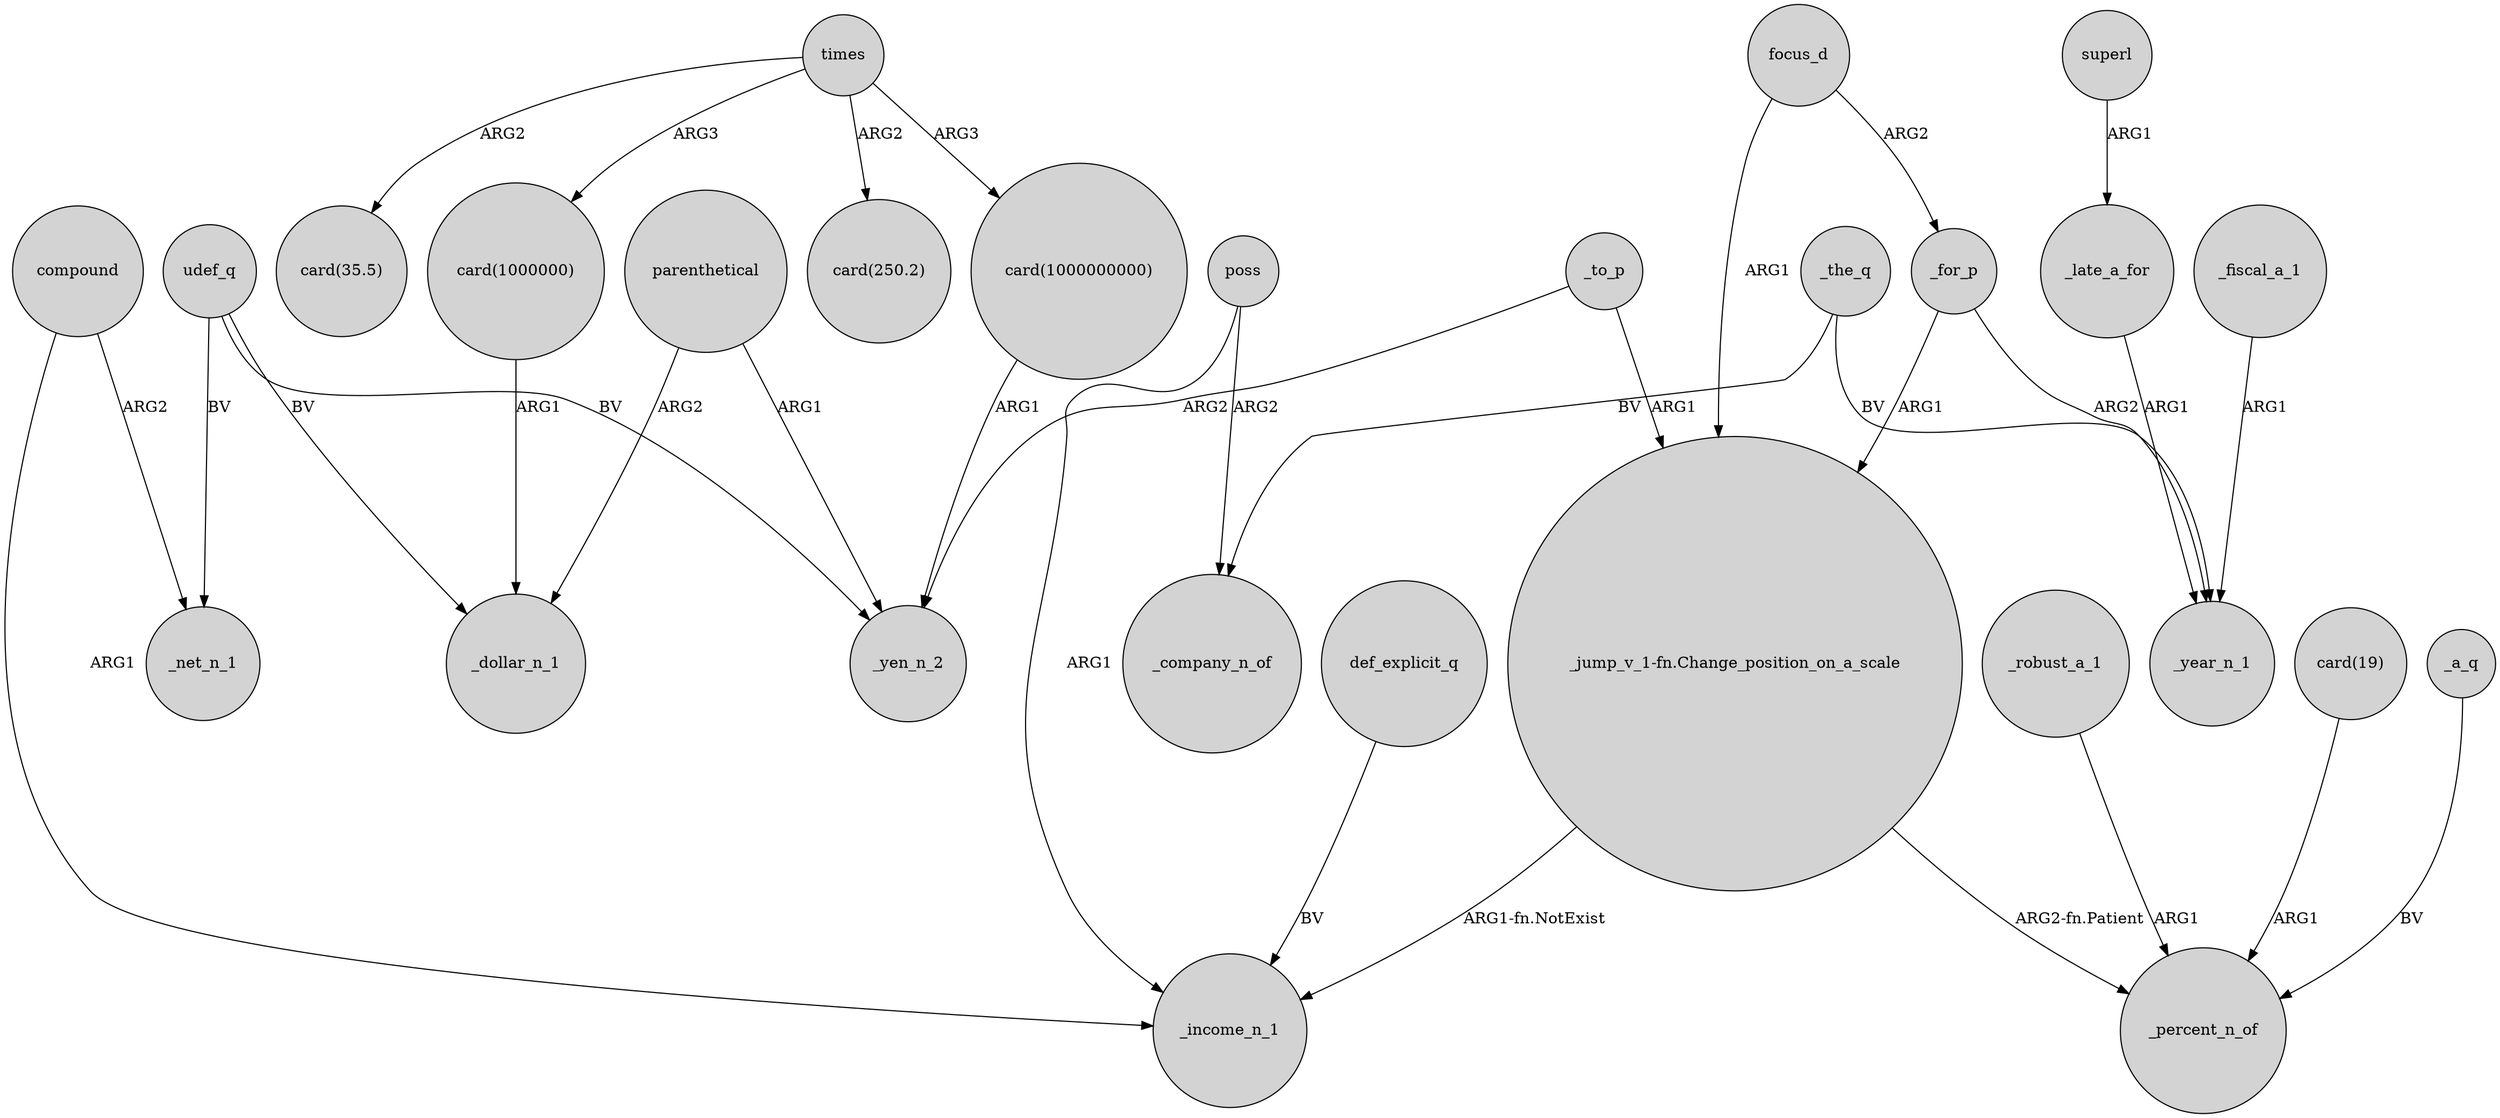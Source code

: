 digraph {
	node [shape=circle style=filled]
	_robust_a_1 -> _percent_n_of [label=ARG1]
	"card(1000000)" -> _dollar_n_1 [label=ARG1]
	udef_q -> _yen_n_2 [label=BV]
	"card(1000000000)" -> _yen_n_2 [label=ARG1]
	compound -> _income_n_1 [label=ARG1]
	_for_p -> _year_n_1 [label=ARG2]
	_to_p -> "_jump_v_1-fn.Change_position_on_a_scale" [label=ARG1]
	"card(19)" -> _percent_n_of [label=ARG1]
	def_explicit_q -> _income_n_1 [label=BV]
	poss -> _income_n_1 [label=ARG1]
	superl -> _late_a_for [label=ARG1]
	"_jump_v_1-fn.Change_position_on_a_scale" -> _income_n_1 [label="ARG1-fn.NotExist"]
	times -> "card(250.2)" [label=ARG2]
	"_jump_v_1-fn.Change_position_on_a_scale" -> _percent_n_of [label="ARG2-fn.Patient"]
	_for_p -> "_jump_v_1-fn.Change_position_on_a_scale" [label=ARG1]
	focus_d -> _for_p [label=ARG2]
	_the_q -> _company_n_of [label=BV]
	times -> "card(1000000000)" [label=ARG3]
	times -> "card(35.5)" [label=ARG2]
	compound -> _net_n_1 [label=ARG2]
	times -> "card(1000000)" [label=ARG3]
	_the_q -> _year_n_1 [label=BV]
	focus_d -> "_jump_v_1-fn.Change_position_on_a_scale" [label=ARG1]
	udef_q -> _net_n_1 [label=BV]
	_to_p -> _yen_n_2 [label=ARG2]
	poss -> _company_n_of [label=ARG2]
	parenthetical -> _yen_n_2 [label=ARG1]
	_fiscal_a_1 -> _year_n_1 [label=ARG1]
	parenthetical -> _dollar_n_1 [label=ARG2]
	_late_a_for -> _year_n_1 [label=ARG1]
	udef_q -> _dollar_n_1 [label=BV]
	_a_q -> _percent_n_of [label=BV]
}
